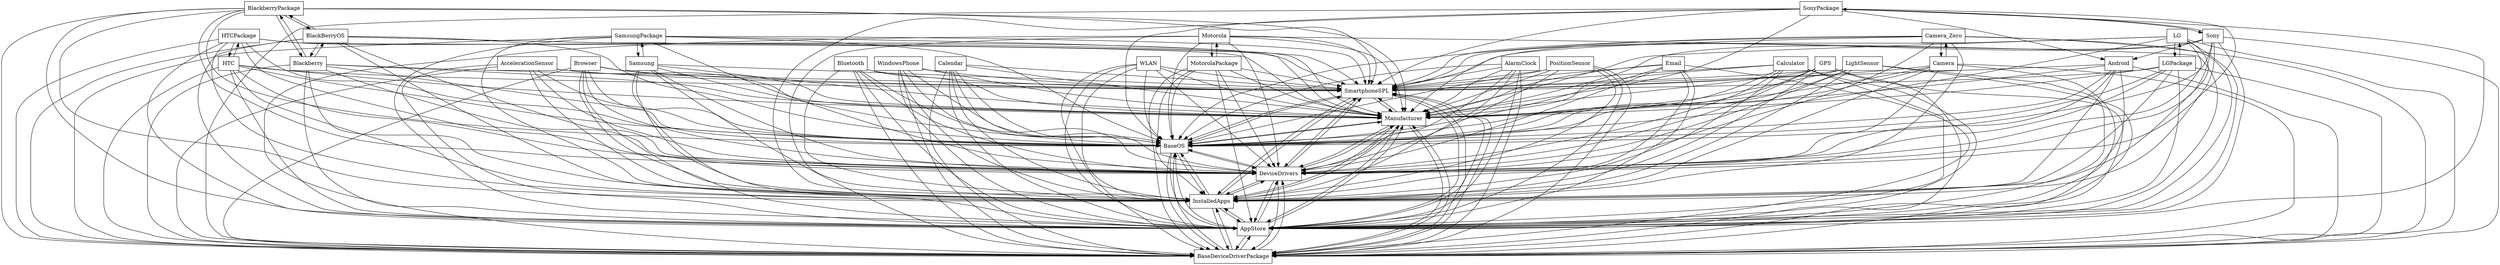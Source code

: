 digraph{
graph [rankdir=TB];
node [shape=box];
edge [arrowhead=normal];
0[label="BlackberryPackage",]
1[label="Bluetooth",]
2[label="Motorola",]
3[label="SonyPackage",]
4[label="SmartphoneSPL",]
5[label="SamsungPackage",]
6[label="AccelerationSensor",]
7[label="Browser",]
8[label="HTCPackage",]
9[label="Manufacturer",]
10[label="Sony",]
11[label="WLAN",]
12[label="Camera_Zero",]
13[label="HTC",]
14[label="BaseDeviceDriverPackage",]
15[label="Samsung",]
16[label="AlarmClock",]
17[label="AppStore",]
18[label="MotorolaPackage",]
19[label="InstalledApps",]
20[label="Camera",]
21[label="WindowsPhone",]
22[label="BlackBerryOS",]
23[label="Calendar",]
24[label="PositionSensor",]
25[label="Blackberry",]
26[label="Android",]
27[label="Email",]
28[label="DeviceDrivers",]
29[label="Calculator",]
30[label="GPS",]
31[label="LightSensor",]
32[label="BaseOS",]
33[label="LG",]
34[label="LGPackage",]
0->4[label="",]
0->9[label="",]
0->14[label="",]
0->17[label="",]
0->19[label="",]
0->22[label="",]
0->25[label="",]
0->28[label="",]
0->32[label="",]
1->4[label="",]
1->9[label="",]
1->14[label="",]
1->17[label="",]
1->19[label="",]
1->28[label="",]
1->32[label="",]
2->4[label="",]
2->9[label="",]
2->14[label="",]
2->17[label="",]
2->18[label="",]
2->19[label="",]
2->28[label="",]
2->32[label="",]
3->4[label="",]
3->9[label="",]
3->10[label="",]
3->14[label="",]
3->17[label="",]
3->19[label="",]
3->26[label="",]
3->28[label="",]
3->32[label="",]
4->9[label="",]
4->14[label="",]
4->17[label="",]
4->19[label="",]
4->28[label="",]
4->32[label="",]
5->4[label="",]
5->9[label="",]
5->14[label="",]
5->15[label="",]
5->17[label="",]
5->19[label="",]
5->28[label="",]
5->32[label="",]
6->4[label="",]
6->9[label="",]
6->14[label="",]
6->17[label="",]
6->19[label="",]
6->28[label="",]
6->32[label="",]
7->4[label="",]
7->9[label="",]
7->14[label="",]
7->17[label="",]
7->19[label="",]
7->28[label="",]
7->32[label="",]
8->4[label="",]
8->9[label="",]
8->13[label="",]
8->14[label="",]
8->17[label="",]
8->19[label="",]
8->28[label="",]
8->32[label="",]
9->4[label="",]
9->14[label="",]
9->17[label="",]
9->19[label="",]
9->28[label="",]
9->32[label="",]
10->3[label="",]
10->4[label="",]
10->9[label="",]
10->14[label="",]
10->17[label="",]
10->19[label="",]
10->26[label="",]
10->28[label="",]
10->32[label="",]
11->4[label="",]
11->9[label="",]
11->14[label="",]
11->17[label="",]
11->19[label="",]
11->28[label="",]
11->32[label="",]
12->4[label="",]
12->9[label="",]
12->14[label="",]
12->17[label="",]
12->19[label="",]
12->20[label="",]
12->28[label="",]
12->32[label="",]
13->4[label="",]
13->8[label="",]
13->9[label="",]
13->14[label="",]
13->17[label="",]
13->19[label="",]
13->28[label="",]
13->32[label="",]
14->4[label="",]
14->9[label="",]
14->17[label="",]
14->19[label="",]
14->28[label="",]
14->32[label="",]
15->4[label="",]
15->5[label="",]
15->9[label="",]
15->14[label="",]
15->17[label="",]
15->19[label="",]
15->28[label="",]
15->32[label="",]
16->4[label="",]
16->9[label="",]
16->14[label="",]
16->17[label="",]
16->19[label="",]
16->28[label="",]
16->32[label="",]
17->4[label="",]
17->9[label="",]
17->14[label="",]
17->19[label="",]
17->28[label="",]
17->32[label="",]
18->2[label="",]
18->4[label="",]
18->9[label="",]
18->14[label="",]
18->17[label="",]
18->19[label="",]
18->28[label="",]
18->32[label="",]
19->4[label="",]
19->9[label="",]
19->14[label="",]
19->17[label="",]
19->28[label="",]
19->32[label="",]
20->4[label="",]
20->9[label="",]
20->12[label="",]
20->14[label="",]
20->17[label="",]
20->19[label="",]
20->28[label="",]
20->32[label="",]
21->4[label="",]
21->9[label="",]
21->14[label="",]
21->17[label="",]
21->19[label="",]
21->28[label="",]
21->32[label="",]
22->0[label="",]
22->4[label="",]
22->9[label="",]
22->14[label="",]
22->17[label="",]
22->19[label="",]
22->25[label="",]
22->28[label="",]
22->32[label="",]
23->4[label="",]
23->9[label="",]
23->14[label="",]
23->17[label="",]
23->19[label="",]
23->28[label="",]
23->32[label="",]
24->4[label="",]
24->9[label="",]
24->14[label="",]
24->17[label="",]
24->19[label="",]
24->28[label="",]
24->32[label="",]
25->0[label="",]
25->4[label="",]
25->9[label="",]
25->14[label="",]
25->17[label="",]
25->19[label="",]
25->22[label="",]
25->28[label="",]
25->32[label="",]
26->4[label="",]
26->9[label="",]
26->14[label="",]
26->17[label="",]
26->19[label="",]
26->28[label="",]
26->32[label="",]
27->4[label="",]
27->9[label="",]
27->14[label="",]
27->17[label="",]
27->19[label="",]
27->28[label="",]
27->32[label="",]
28->4[label="",]
28->9[label="",]
28->14[label="",]
28->17[label="",]
28->19[label="",]
28->32[label="",]
29->4[label="",]
29->9[label="",]
29->14[label="",]
29->17[label="",]
29->19[label="",]
29->28[label="",]
29->32[label="",]
30->4[label="",]
30->9[label="",]
30->14[label="",]
30->17[label="",]
30->19[label="",]
30->28[label="",]
30->32[label="",]
31->4[label="",]
31->9[label="",]
31->14[label="",]
31->17[label="",]
31->19[label="",]
31->28[label="",]
31->32[label="",]
32->4[label="",]
32->9[label="",]
32->14[label="",]
32->17[label="",]
32->19[label="",]
32->28[label="",]
33->4[label="",]
33->9[label="",]
33->14[label="",]
33->17[label="",]
33->19[label="",]
33->28[label="",]
33->32[label="",]
33->34[label="",]
34->4[label="",]
34->9[label="",]
34->14[label="",]
34->17[label="",]
34->19[label="",]
34->28[label="",]
34->32[label="",]
34->33[label="",]
}
